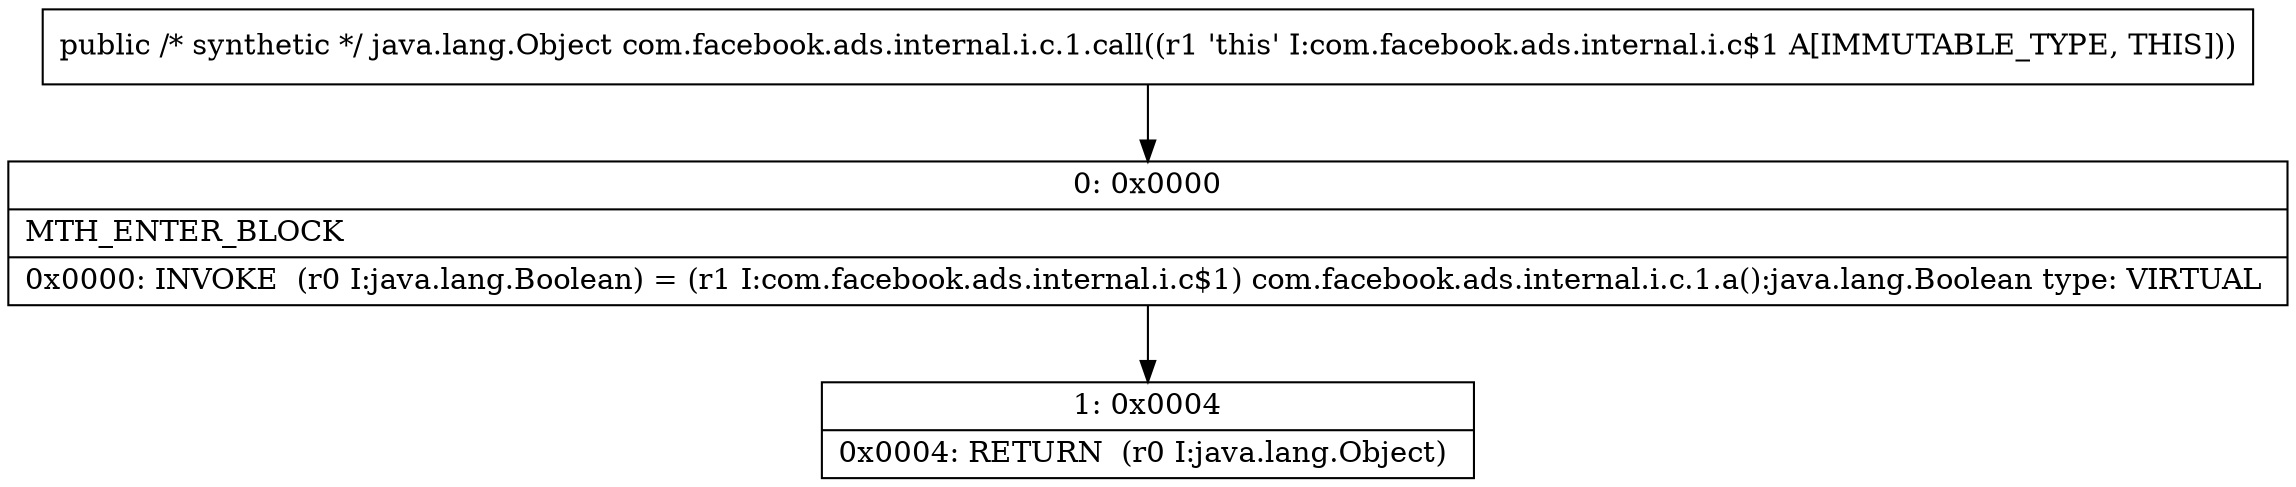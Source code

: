 digraph "CFG forcom.facebook.ads.internal.i.c.1.call()Ljava\/lang\/Object;" {
Node_0 [shape=record,label="{0\:\ 0x0000|MTH_ENTER_BLOCK\l|0x0000: INVOKE  (r0 I:java.lang.Boolean) = (r1 I:com.facebook.ads.internal.i.c$1) com.facebook.ads.internal.i.c.1.a():java.lang.Boolean type: VIRTUAL \l}"];
Node_1 [shape=record,label="{1\:\ 0x0004|0x0004: RETURN  (r0 I:java.lang.Object) \l}"];
MethodNode[shape=record,label="{public \/* synthetic *\/ java.lang.Object com.facebook.ads.internal.i.c.1.call((r1 'this' I:com.facebook.ads.internal.i.c$1 A[IMMUTABLE_TYPE, THIS])) }"];
MethodNode -> Node_0;
Node_0 -> Node_1;
}

